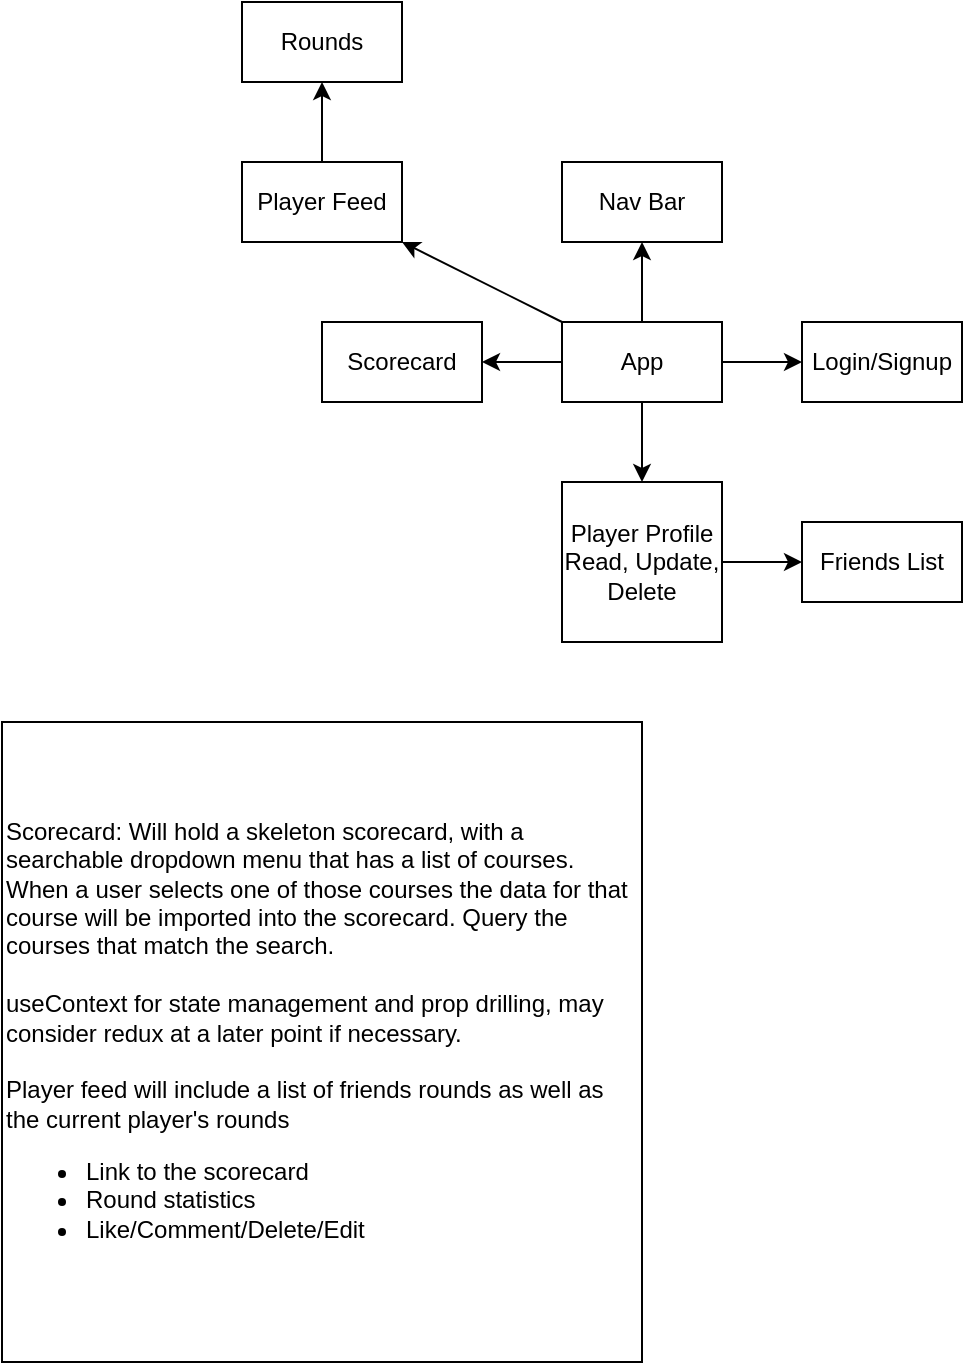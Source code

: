 <mxfile>
    <diagram id="sPp_DtJvftVY0S4QIb4U" name="Page-1">
        <mxGraphModel dx="1135" dy="599" grid="1" gridSize="10" guides="1" tooltips="1" connect="1" arrows="1" fold="1" page="1" pageScale="1" pageWidth="850" pageHeight="1100" math="0" shadow="0">
            <root>
                <mxCell id="0"/>
                <mxCell id="1" parent="0"/>
                <mxCell id="8" value="" style="edgeStyle=none;html=1;" edge="1" parent="1" source="2" target="7">
                    <mxGeometry relative="1" as="geometry"/>
                </mxCell>
                <mxCell id="12" value="" style="edgeStyle=none;html=1;" edge="1" parent="1" source="2" target="11">
                    <mxGeometry relative="1" as="geometry"/>
                </mxCell>
                <mxCell id="14" value="" style="edgeStyle=none;html=1;" edge="1" parent="1" source="2" target="13">
                    <mxGeometry relative="1" as="geometry"/>
                </mxCell>
                <mxCell id="16" value="" style="edgeStyle=none;html=1;" edge="1" parent="1" source="2" target="15">
                    <mxGeometry relative="1" as="geometry"/>
                </mxCell>
                <mxCell id="28" value="" style="edgeStyle=none;html=1;" edge="1" parent="1" source="2" target="21">
                    <mxGeometry relative="1" as="geometry"/>
                </mxCell>
                <mxCell id="2" value="App" style="rounded=0;whiteSpace=wrap;html=1;" vertex="1" parent="1">
                    <mxGeometry x="360" y="320" width="80" height="40" as="geometry"/>
                </mxCell>
                <mxCell id="33" value="" style="edgeStyle=none;html=1;" edge="1" parent="1" source="7" target="32">
                    <mxGeometry relative="1" as="geometry"/>
                </mxCell>
                <mxCell id="7" value="Player Profile&lt;br&gt;Read, Update, Delete" style="rounded=0;whiteSpace=wrap;html=1;" vertex="1" parent="1">
                    <mxGeometry x="360" y="400" width="80" height="80" as="geometry"/>
                </mxCell>
                <mxCell id="11" value="Login/Signup" style="rounded=0;whiteSpace=wrap;html=1;" vertex="1" parent="1">
                    <mxGeometry x="480" y="320" width="80" height="40" as="geometry"/>
                </mxCell>
                <mxCell id="13" value="Nav Bar&lt;br&gt;" style="rounded=0;whiteSpace=wrap;html=1;" vertex="1" parent="1">
                    <mxGeometry x="360" y="240" width="80" height="40" as="geometry"/>
                </mxCell>
                <mxCell id="18" value="" style="edgeStyle=none;html=1;" edge="1" parent="1" source="15" target="17">
                    <mxGeometry relative="1" as="geometry"/>
                </mxCell>
                <mxCell id="15" value="Player Feed" style="rounded=0;whiteSpace=wrap;html=1;" vertex="1" parent="1">
                    <mxGeometry x="200" y="240" width="80" height="40" as="geometry"/>
                </mxCell>
                <mxCell id="17" value="Rounds" style="rounded=0;whiteSpace=wrap;html=1;" vertex="1" parent="1">
                    <mxGeometry x="200" y="160" width="80" height="40" as="geometry"/>
                </mxCell>
                <mxCell id="21" value="Scorecard" style="rounded=0;whiteSpace=wrap;html=1;" vertex="1" parent="1">
                    <mxGeometry x="240" y="320" width="80" height="40" as="geometry"/>
                </mxCell>
                <mxCell id="31" value="Scorecard: Will hold a skeleton scorecard, with a searchable dropdown menu that has a list of courses. When a user selects one of those courses the data for that course will be imported into the scorecard. Query the courses that match the search.&lt;br&gt;&lt;br&gt;useContext for state management and prop drilling, may consider redux at a later point if necessary.&lt;br&gt;&lt;br&gt;Player feed will include a list of friends rounds as well as the current player's rounds&lt;br&gt;&lt;ul&gt;&lt;li&gt;Link to the scorecard&lt;/li&gt;&lt;li&gt;Round statistics&lt;/li&gt;&lt;li&gt;Like/Comment/Delete/Edit&lt;/li&gt;&lt;/ul&gt;" style="rounded=0;whiteSpace=wrap;html=1;align=left;perimeterSpacing=0;strokeWidth=1;" vertex="1" parent="1">
                    <mxGeometry x="80" y="520" width="320" height="320" as="geometry"/>
                </mxCell>
                <mxCell id="32" value="Friends List" style="rounded=0;whiteSpace=wrap;html=1;" vertex="1" parent="1">
                    <mxGeometry x="480" y="420" width="80" height="40" as="geometry"/>
                </mxCell>
            </root>
        </mxGraphModel>
    </diagram>
</mxfile>